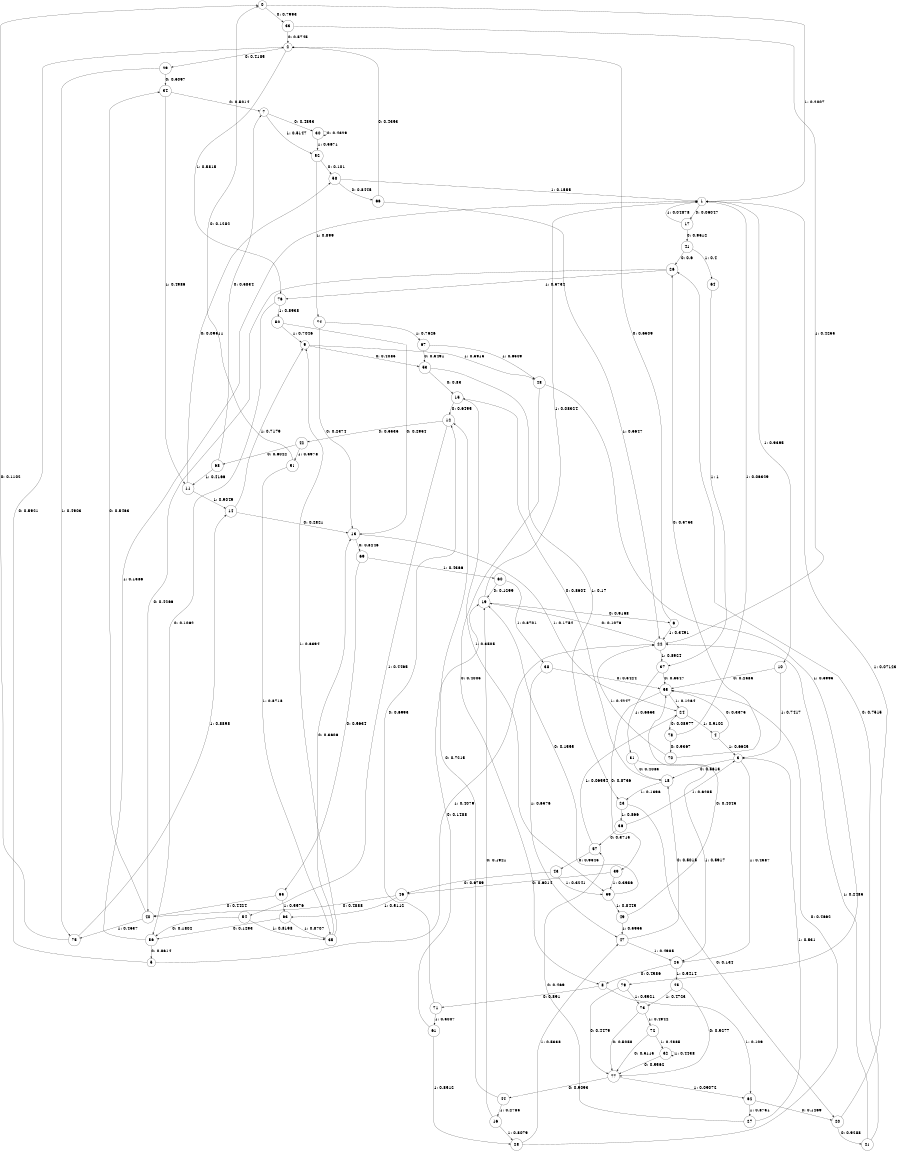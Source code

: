 digraph "ch23randomL9" {
size = "6,8.5";
ratio = "fill";
node [shape = circle];
node [fontsize = 24];
edge [fontsize = 24];
0 -> 33 [label = "0: 0.7993   "];
0 -> 1 [label = "1: 0.2007   "];
1 -> 17 [label = "0: 0.06047  "];
1 -> 10 [label = "1: 0.9395   "];
2 -> 29 [label = "0: 0.4185   "];
2 -> 76 [label = "1: 0.5815   "];
3 -> 18 [label = "0: 0.5613   "];
3 -> 25 [label = "1: 0.4387   "];
4 -> 55 [label = "0: 0.3375   "];
4 -> 3 [label = "1: 0.6625   "];
5 -> 2 [label = "0: 0.5921   "];
5 -> 22 [label = "1: 0.4079   "];
6 -> 2 [label = "0: 0.6509   "];
6 -> 22 [label = "1: 0.3491   "];
7 -> 30 [label = "0: 0.4853   "];
7 -> 52 [label = "1: 0.5147   "];
8 -> 71 [label = "0: 0.891    "];
8 -> 62 [label = "1: 0.109    "];
9 -> 53 [label = "0: 0.4085   "];
9 -> 48 [label = "1: 0.5915   "];
10 -> 55 [label = "0: 0.2583   "];
10 -> 3 [label = "1: 0.7417   "];
11 -> 58 [label = "0: 0.09511  "];
11 -> 14 [label = "1: 0.9049   "];
12 -> 42 [label = "0: 0.5535   "];
12 -> 54 [label = "1: 0.4465   "];
13 -> 69 [label = "0: 0.8246   "];
13 -> 24 [label = "1: 0.1754   "];
14 -> 13 [label = "0: 0.2821   "];
14 -> 9 [label = "1: 0.7179   "];
15 -> 12 [label = "0: 0.6495   "];
15 -> 59 [label = "1: 0.3505   "];
16 -> 19 [label = "0: 0.1921   "];
16 -> 28 [label = "1: 0.8079   "];
17 -> 41 [label = "0: 0.9512   "];
17 -> 1 [label = "1: 0.04878  "];
18 -> 15 [label = "0: 0.8604   "];
18 -> 23 [label = "1: 0.1396   "];
19 -> 6 [label = "0: 0.9168   "];
19 -> 1 [label = "1: 0.08324  "];
20 -> 21 [label = "0: 0.9288   "];
20 -> 1 [label = "1: 0.07123  "];
21 -> 26 [label = "0: 0.7515   "];
21 -> 22 [label = "1: 0.2485   "];
22 -> 19 [label = "0: 0.1076   "];
22 -> 37 [label = "1: 0.8924   "];
23 -> 20 [label = "0: 0.134    "];
23 -> 36 [label = "1: 0.866    "];
24 -> 78 [label = "0: 0.08977  "];
24 -> 4 [label = "1: 0.9102   "];
25 -> 8 [label = "0: 0.4586   "];
25 -> 45 [label = "1: 0.5414   "];
26 -> 40 [label = "0: 0.4266   "];
26 -> 76 [label = "1: 0.5734   "];
27 -> 57 [label = "0: 0.469    "];
27 -> 3 [label = "1: 0.531    "];
28 -> 55 [label = "0: 0.4662   "];
28 -> 47 [label = "1: 0.5338   "];
29 -> 34 [label = "0: 0.5097   "];
29 -> 75 [label = "1: 0.4903   "];
30 -> 30 [label = "0: 0.4329   "];
30 -> 52 [label = "1: 0.5671   "];
31 -> 18 [label = "0: 0.4083   "];
31 -> 25 [label = "1: 0.5917   "];
32 -> 77 [label = "0: 0.5562   "];
32 -> 32 [label = "1: 0.4438   "];
33 -> 2 [label = "0: 0.5745   "];
33 -> 22 [label = "1: 0.4255   "];
34 -> 7 [label = "0: 0.5014   "];
34 -> 11 [label = "1: 0.4986   "];
35 -> 13 [label = "0: 0.3606   "];
35 -> 9 [label = "1: 0.6394   "];
36 -> 57 [label = "0: 0.3715   "];
36 -> 3 [label = "1: 0.6285   "];
37 -> 55 [label = "0: 0.3347   "];
37 -> 31 [label = "1: 0.6653   "];
38 -> 55 [label = "0: 0.3424   "];
38 -> 47 [label = "1: 0.6576   "];
39 -> 46 [label = "0: 0.6014   "];
39 -> 59 [label = "1: 0.3986   "];
40 -> 34 [label = "0: 0.5463   "];
40 -> 75 [label = "1: 0.4537   "];
41 -> 26 [label = "0: 0.6      "];
41 -> 64 [label = "1: 0.4      "];
42 -> 68 [label = "0: 0.6022   "];
42 -> 51 [label = "1: 0.3978   "];
43 -> 46 [label = "0: 0.6759   "];
43 -> 59 [label = "1: 0.3241   "];
44 -> 12 [label = "0: 0.7215   "];
44 -> 16 [label = "1: 0.2785   "];
45 -> 77 [label = "0: 0.5277   "];
45 -> 73 [label = "1: 0.4723   "];
46 -> 40 [label = "0: 0.4888   "];
46 -> 63 [label = "1: 0.5112   "];
47 -> 18 [label = "0: 0.5015   "];
47 -> 25 [label = "1: 0.4985   "];
48 -> 8 [label = "0: 0.4005   "];
48 -> 79 [label = "1: 0.5995   "];
49 -> 55 [label = "0: 0.4045   "];
49 -> 47 [label = "1: 0.5955   "];
50 -> 13 [label = "0: 0.2954   "];
50 -> 9 [label = "1: 0.7046   "];
51 -> 0 [label = "0: 0.1282   "];
51 -> 35 [label = "1: 0.8718   "];
52 -> 58 [label = "0: 0.101    "];
52 -> 74 [label = "1: 0.899    "];
53 -> 15 [label = "0: 0.83     "];
53 -> 23 [label = "1: 0.17     "];
54 -> 56 [label = "0: 0.1802   "];
54 -> 35 [label = "1: 0.8198   "];
55 -> 39 [label = "0: 0.8736   "];
55 -> 24 [label = "1: 0.1264   "];
56 -> 5 [label = "0: 0.8614   "];
56 -> 1 [label = "1: 0.1386   "];
57 -> 43 [label = "0: 0.9345   "];
57 -> 24 [label = "1: 0.06554  "];
58 -> 66 [label = "0: 0.8445   "];
58 -> 1 [label = "1: 0.1555   "];
59 -> 19 [label = "0: 0.1555   "];
59 -> 49 [label = "1: 0.8445   "];
60 -> 19 [label = "0: 0.1299   "];
60 -> 38 [label = "1: 0.8701   "];
61 -> 19 [label = "0: 0.1488   "];
61 -> 28 [label = "1: 0.8512   "];
62 -> 20 [label = "0: 0.1269   "];
62 -> 27 [label = "1: 0.8731   "];
63 -> 56 [label = "0: 0.1293   "];
63 -> 35 [label = "1: 0.8707   "];
64 -> 37 [label = "1: 1        "];
65 -> 40 [label = "0: 0.4424   "];
65 -> 63 [label = "1: 0.5576   "];
66 -> 2 [label = "0: 0.4353   "];
66 -> 22 [label = "1: 0.5647   "];
67 -> 53 [label = "0: 0.3491   "];
67 -> 48 [label = "1: 0.6509   "];
68 -> 7 [label = "0: 0.5834   "];
68 -> 11 [label = "1: 0.4166   "];
69 -> 65 [label = "0: 0.5634   "];
69 -> 60 [label = "1: 0.4366   "];
70 -> 26 [label = "0: 0.5753   "];
70 -> 22 [label = "1: 0.4247   "];
71 -> 12 [label = "0: 0.6993   "];
71 -> 61 [label = "1: 0.3007   "];
72 -> 77 [label = "0: 0.5115   "];
72 -> 32 [label = "1: 0.4885   "];
73 -> 77 [label = "0: 0.5058   "];
73 -> 72 [label = "1: 0.4942   "];
74 -> 13 [label = "0: 0.2374   "];
74 -> 67 [label = "1: 0.7626   "];
75 -> 0 [label = "0: 0.1102   "];
75 -> 14 [label = "1: 0.8898   "];
76 -> 56 [label = "0: 0.1062   "];
76 -> 50 [label = "1: 0.8938   "];
77 -> 44 [label = "0: 0.9093   "];
77 -> 62 [label = "1: 0.09072  "];
78 -> 70 [label = "0: 0.9367   "];
78 -> 1 [label = "1: 0.06329  "];
79 -> 77 [label = "0: 0.4479   "];
79 -> 73 [label = "1: 0.5521   "];
}